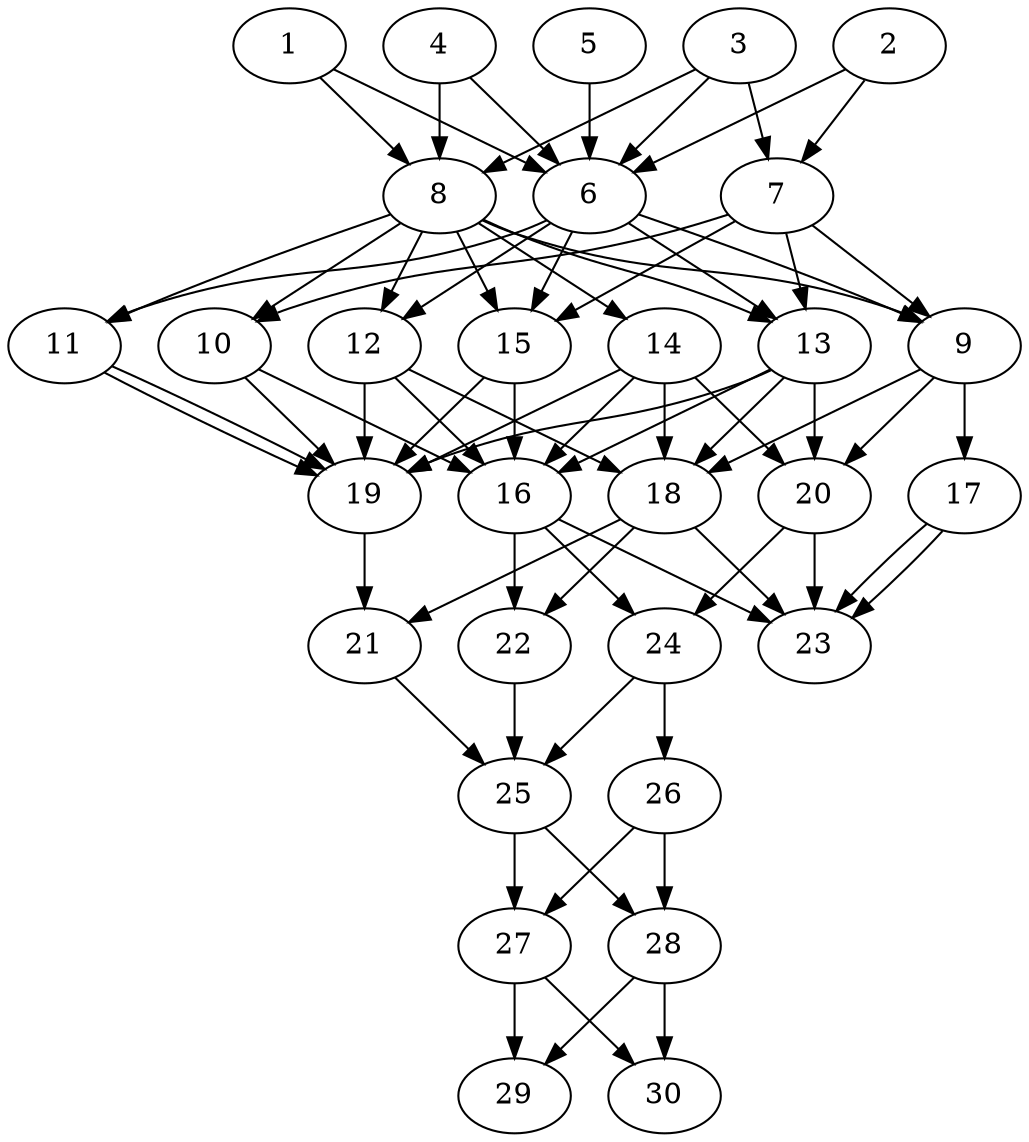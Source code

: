 // DAG automatically generated by daggen at Thu Oct  3 14:04:17 2019
// ./daggen --dot -n 30 --ccr 0.3 --fat 0.5 --regular 0.5 --density 0.9 --mindata 5242880 --maxdata 52428800 
digraph G {
  1 [size="86865920", alpha="0.18", expect_size="26059776"] 
  1 -> 6 [size ="26059776"]
  1 -> 8 [size ="26059776"]
  2 [size="83503787", alpha="0.06", expect_size="25051136"] 
  2 -> 6 [size ="25051136"]
  2 -> 7 [size ="25051136"]
  3 [size="109731840", alpha="0.06", expect_size="32919552"] 
  3 -> 6 [size ="32919552"]
  3 -> 7 [size ="32919552"]
  3 -> 8 [size ="32919552"]
  4 [size="43639467", alpha="0.02", expect_size="13091840"] 
  4 -> 6 [size ="13091840"]
  4 -> 8 [size ="13091840"]
  5 [size="107328853", alpha="0.11", expect_size="32198656"] 
  5 -> 6 [size ="32198656"]
  6 [size="27787947", alpha="0.02", expect_size="8336384"] 
  6 -> 9 [size ="8336384"]
  6 -> 11 [size ="8336384"]
  6 -> 12 [size ="8336384"]
  6 -> 13 [size ="8336384"]
  6 -> 15 [size ="8336384"]
  7 [size="26658133", alpha="0.01", expect_size="7997440"] 
  7 -> 9 [size ="7997440"]
  7 -> 10 [size ="7997440"]
  7 -> 13 [size ="7997440"]
  7 -> 15 [size ="7997440"]
  8 [size="140161707", alpha="0.13", expect_size="42048512"] 
  8 -> 9 [size ="42048512"]
  8 -> 10 [size ="42048512"]
  8 -> 11 [size ="42048512"]
  8 -> 12 [size ="42048512"]
  8 -> 13 [size ="42048512"]
  8 -> 14 [size ="42048512"]
  8 -> 15 [size ="42048512"]
  9 [size="20343467", alpha="0.04", expect_size="6103040"] 
  9 -> 17 [size ="6103040"]
  9 -> 18 [size ="6103040"]
  9 -> 20 [size ="6103040"]
  10 [size="70884693", alpha="0.04", expect_size="21265408"] 
  10 -> 16 [size ="21265408"]
  10 -> 19 [size ="21265408"]
  11 [size="146612907", alpha="0.13", expect_size="43983872"] 
  11 -> 19 [size ="43983872"]
  11 -> 19 [size ="43983872"]
  12 [size="134133760", alpha="0.20", expect_size="40240128"] 
  12 -> 16 [size ="40240128"]
  12 -> 18 [size ="40240128"]
  12 -> 19 [size ="40240128"]
  13 [size="24463360", alpha="0.07", expect_size="7339008"] 
  13 -> 16 [size ="7339008"]
  13 -> 18 [size ="7339008"]
  13 -> 19 [size ="7339008"]
  13 -> 20 [size ="7339008"]
  14 [size="70283947", alpha="0.11", expect_size="21085184"] 
  14 -> 16 [size ="21085184"]
  14 -> 18 [size ="21085184"]
  14 -> 19 [size ="21085184"]
  14 -> 20 [size ="21085184"]
  15 [size="85698560", alpha="0.19", expect_size="25709568"] 
  15 -> 16 [size ="25709568"]
  15 -> 19 [size ="25709568"]
  16 [size="171980800", alpha="0.02", expect_size="51594240"] 
  16 -> 22 [size ="51594240"]
  16 -> 23 [size ="51594240"]
  16 -> 24 [size ="51594240"]
  17 [size="32764587", alpha="0.16", expect_size="9829376"] 
  17 -> 23 [size ="9829376"]
  17 -> 23 [size ="9829376"]
  18 [size="37157547", alpha="0.16", expect_size="11147264"] 
  18 -> 21 [size ="11147264"]
  18 -> 22 [size ="11147264"]
  18 -> 23 [size ="11147264"]
  19 [size="140902400", alpha="0.16", expect_size="42270720"] 
  19 -> 21 [size ="42270720"]
  20 [size="169543680", alpha="0.17", expect_size="50863104"] 
  20 -> 23 [size ="50863104"]
  20 -> 24 [size ="50863104"]
  21 [size="44578133", alpha="0.06", expect_size="13373440"] 
  21 -> 25 [size ="13373440"]
  22 [size="149596160", alpha="0.03", expect_size="44878848"] 
  22 -> 25 [size ="44878848"]
  23 [size="149592747", alpha="0.12", expect_size="44877824"] 
  24 [size="43608747", alpha="0.05", expect_size="13082624"] 
  24 -> 25 [size ="13082624"]
  24 -> 26 [size ="13082624"]
  25 [size="133495467", alpha="0.09", expect_size="40048640"] 
  25 -> 27 [size ="40048640"]
  25 -> 28 [size ="40048640"]
  26 [size="122214400", alpha="0.14", expect_size="36664320"] 
  26 -> 27 [size ="36664320"]
  26 -> 28 [size ="36664320"]
  27 [size="135372800", alpha="0.01", expect_size="40611840"] 
  27 -> 29 [size ="40611840"]
  27 -> 30 [size ="40611840"]
  28 [size="100676267", alpha="0.03", expect_size="30202880"] 
  28 -> 29 [size ="30202880"]
  28 -> 30 [size ="30202880"]
  29 [size="70973440", alpha="0.05", expect_size="21292032"] 
  30 [size="41840640", alpha="0.14", expect_size="12552192"] 
}
